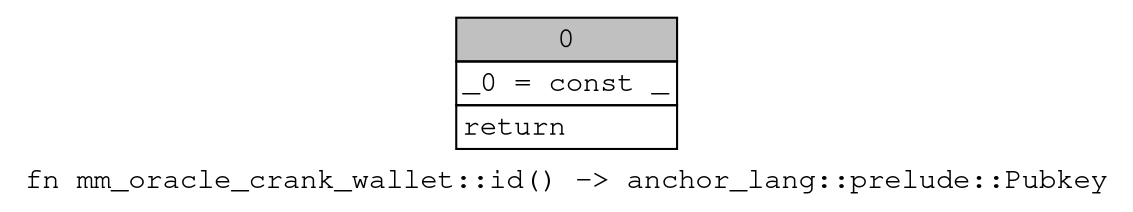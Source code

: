 digraph Mir_0_5472 {
    graph [fontname="Courier, monospace"];
    node [fontname="Courier, monospace"];
    edge [fontname="Courier, monospace"];
    label=<fn mm_oracle_crank_wallet::id() -&gt; anchor_lang::prelude::Pubkey<br align="left"/>>;
    bb0__0_5472 [shape="none", label=<<table border="0" cellborder="1" cellspacing="0"><tr><td bgcolor="gray" align="center" colspan="1">0</td></tr><tr><td align="left" balign="left">_0 = const _<br/></td></tr><tr><td align="left">return</td></tr></table>>];
}

